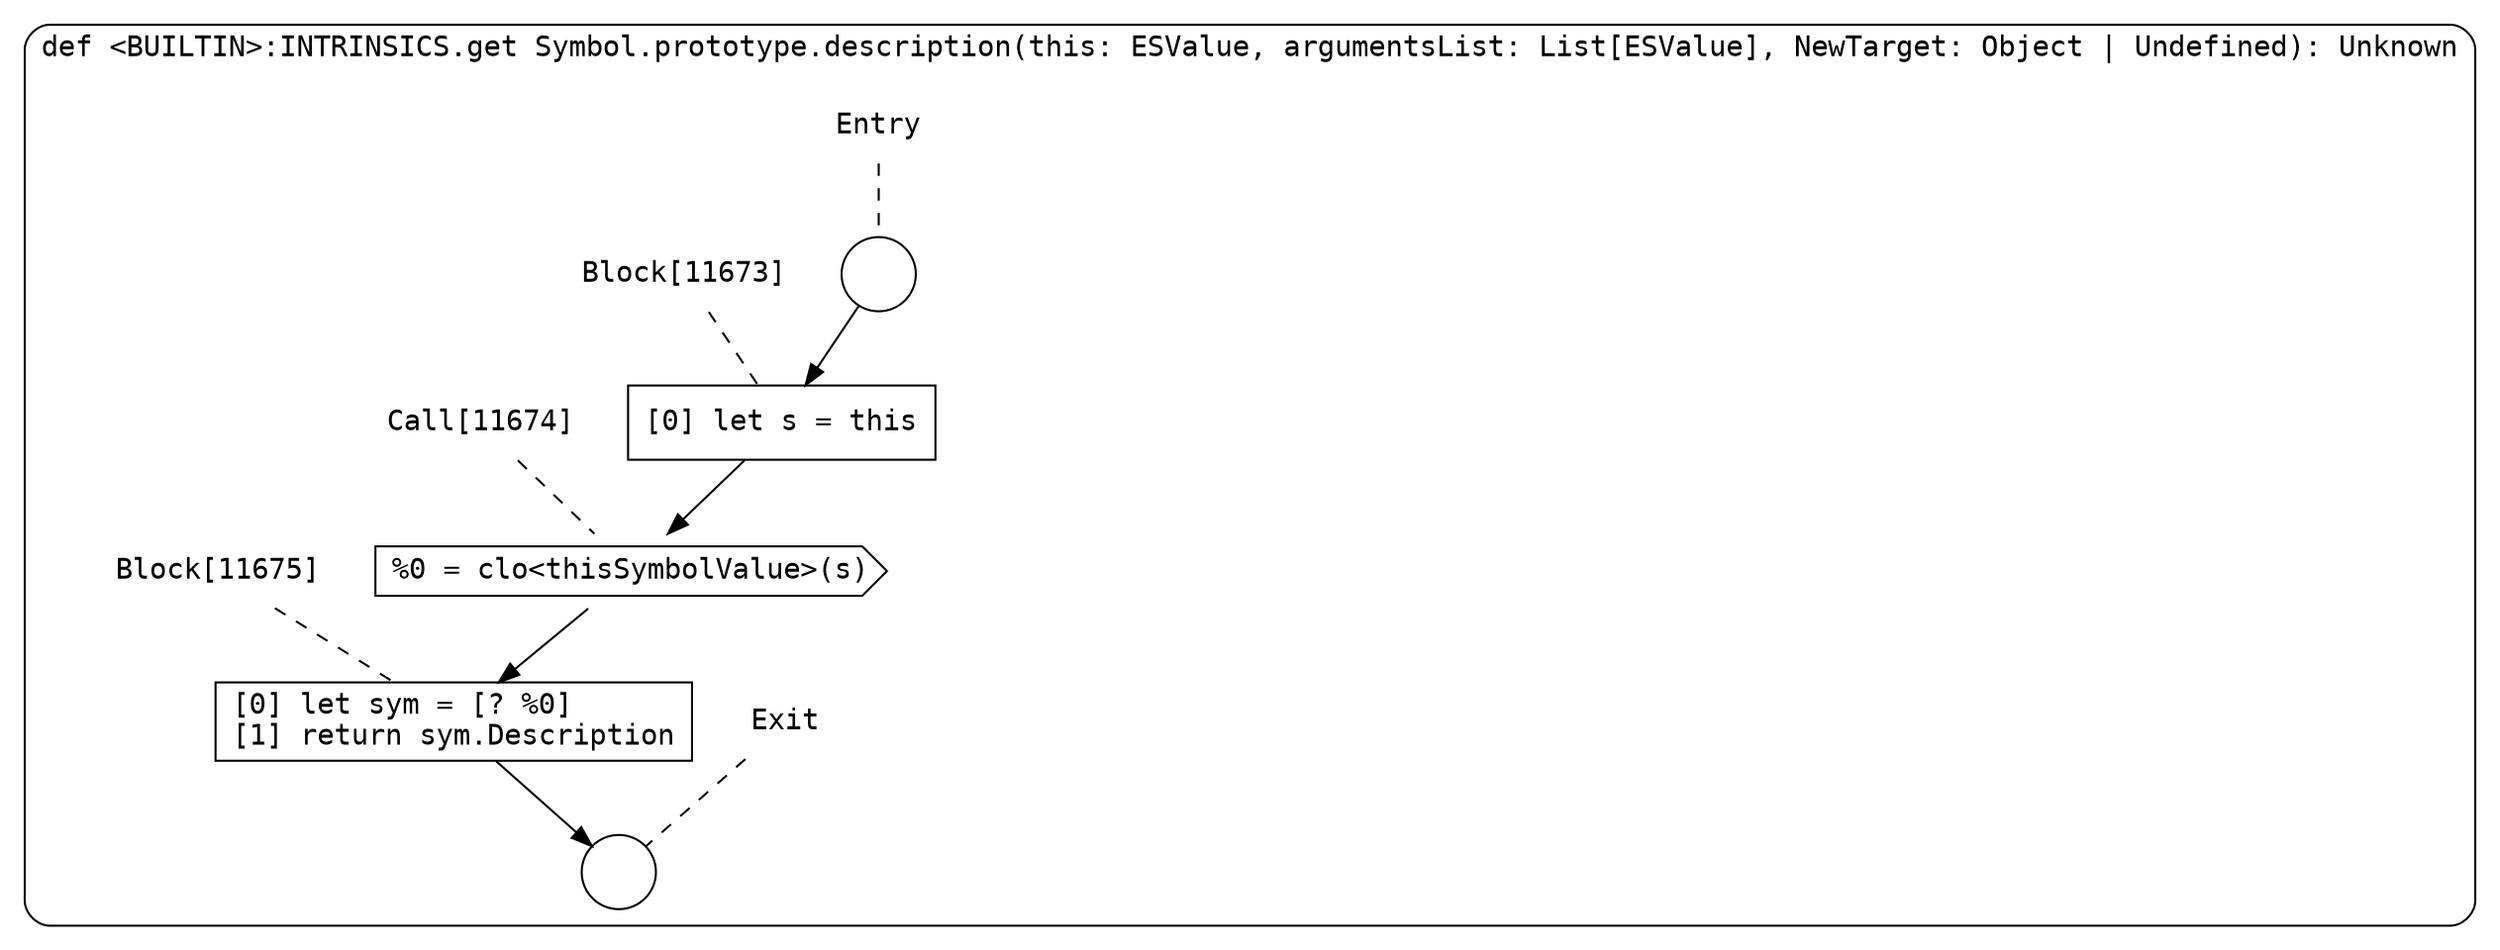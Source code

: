 digraph {
  graph [fontname = "Consolas"]
  node [fontname = "Consolas"]
  edge [fontname = "Consolas"]
  subgraph cluster2048 {
    label = "def <BUILTIN>:INTRINSICS.get Symbol.prototype.description(this: ESValue, argumentsList: List[ESValue], NewTarget: Object | Undefined): Unknown"
    style = rounded
    cluster2048_entry_name [shape=none, label=<<font color="black">Entry</font>>]
    cluster2048_entry_name -> cluster2048_entry [arrowhead=none, color="black", style=dashed]
    cluster2048_entry [shape=circle label=" " color="black" fillcolor="white" style=filled]
    cluster2048_entry -> node11673 [color="black"]
    cluster2048_exit_name [shape=none, label=<<font color="black">Exit</font>>]
    cluster2048_exit_name -> cluster2048_exit [arrowhead=none, color="black", style=dashed]
    cluster2048_exit [shape=circle label=" " color="black" fillcolor="white" style=filled]
    node11673_name [shape=none, label=<<font color="black">Block[11673]</font>>]
    node11673_name -> node11673 [arrowhead=none, color="black", style=dashed]
    node11673 [shape=box, label=<<font color="black">[0] let s = this<BR ALIGN="LEFT"/></font>> color="black" fillcolor="white", style=filled]
    node11673 -> node11674 [color="black"]
    node11674_name [shape=none, label=<<font color="black">Call[11674]</font>>]
    node11674_name -> node11674 [arrowhead=none, color="black", style=dashed]
    node11674 [shape=cds, label=<<font color="black">%0 = clo&lt;thisSymbolValue&gt;(s)</font>> color="black" fillcolor="white", style=filled]
    node11674 -> node11675 [color="black"]
    node11675_name [shape=none, label=<<font color="black">Block[11675]</font>>]
    node11675_name -> node11675 [arrowhead=none, color="black", style=dashed]
    node11675 [shape=box, label=<<font color="black">[0] let sym = [? %0]<BR ALIGN="LEFT"/>[1] return sym.Description<BR ALIGN="LEFT"/></font>> color="black" fillcolor="white", style=filled]
    node11675 -> cluster2048_exit [color="black"]
  }
}